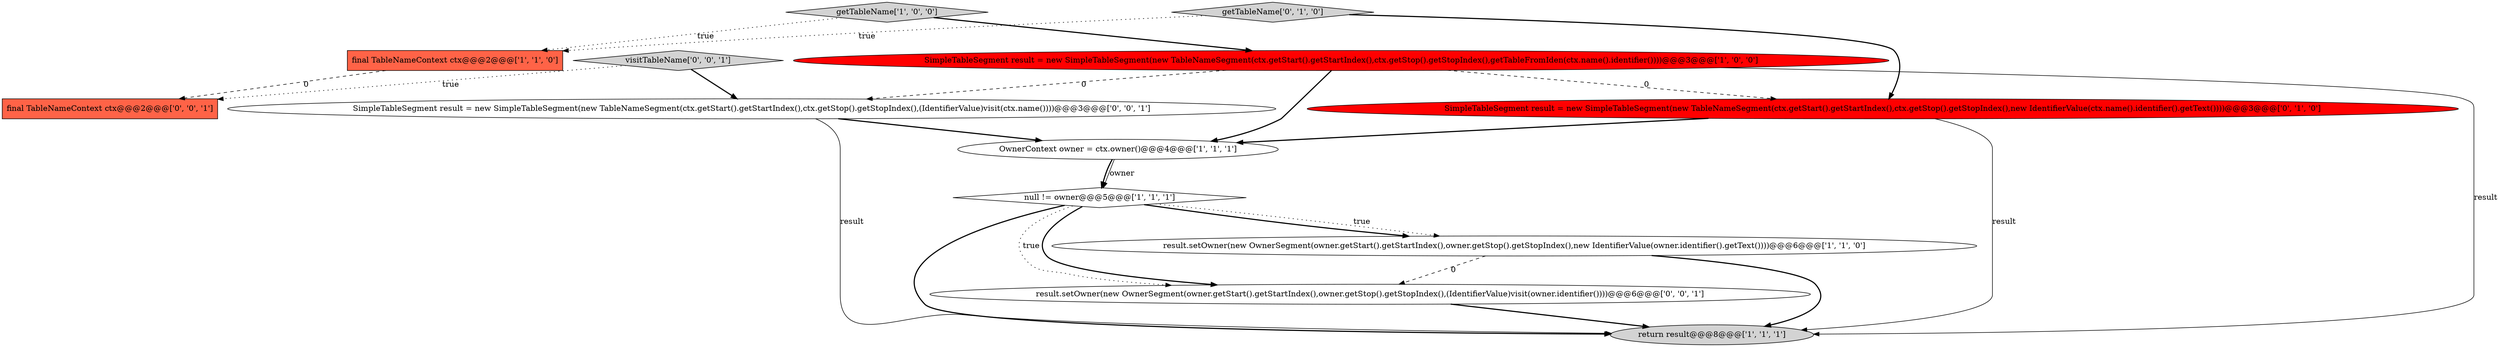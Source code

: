 digraph {
2 [style = filled, label = "return result@@@8@@@['1', '1', '1']", fillcolor = lightgray, shape = ellipse image = "AAA0AAABBB1BBB"];
7 [style = filled, label = "SimpleTableSegment result = new SimpleTableSegment(new TableNameSegment(ctx.getStart().getStartIndex(),ctx.getStop().getStopIndex(),new IdentifierValue(ctx.name().identifier().getText())))@@@3@@@['0', '1', '0']", fillcolor = red, shape = ellipse image = "AAA1AAABBB2BBB"];
8 [style = filled, label = "getTableName['0', '1', '0']", fillcolor = lightgray, shape = diamond image = "AAA0AAABBB2BBB"];
11 [style = filled, label = "final TableNameContext ctx@@@2@@@['0', '0', '1']", fillcolor = tomato, shape = box image = "AAA0AAABBB3BBB"];
9 [style = filled, label = "visitTableName['0', '0', '1']", fillcolor = lightgray, shape = diamond image = "AAA0AAABBB3BBB"];
12 [style = filled, label = "result.setOwner(new OwnerSegment(owner.getStart().getStartIndex(),owner.getStop().getStopIndex(),(IdentifierValue)visit(owner.identifier())))@@@6@@@['0', '0', '1']", fillcolor = white, shape = ellipse image = "AAA0AAABBB3BBB"];
0 [style = filled, label = "getTableName['1', '0', '0']", fillcolor = lightgray, shape = diamond image = "AAA0AAABBB1BBB"];
5 [style = filled, label = "SimpleTableSegment result = new SimpleTableSegment(new TableNameSegment(ctx.getStart().getStartIndex(),ctx.getStop().getStopIndex(),getTableFromIden(ctx.name().identifier())))@@@3@@@['1', '0', '0']", fillcolor = red, shape = ellipse image = "AAA1AAABBB1BBB"];
4 [style = filled, label = "final TableNameContext ctx@@@2@@@['1', '1', '0']", fillcolor = tomato, shape = box image = "AAA0AAABBB1BBB"];
1 [style = filled, label = "result.setOwner(new OwnerSegment(owner.getStart().getStartIndex(),owner.getStop().getStopIndex(),new IdentifierValue(owner.identifier().getText())))@@@6@@@['1', '1', '0']", fillcolor = white, shape = ellipse image = "AAA0AAABBB1BBB"];
10 [style = filled, label = "SimpleTableSegment result = new SimpleTableSegment(new TableNameSegment(ctx.getStart().getStartIndex(),ctx.getStop().getStopIndex(),(IdentifierValue)visit(ctx.name())))@@@3@@@['0', '0', '1']", fillcolor = white, shape = ellipse image = "AAA0AAABBB3BBB"];
3 [style = filled, label = "null != owner@@@5@@@['1', '1', '1']", fillcolor = white, shape = diamond image = "AAA0AAABBB1BBB"];
6 [style = filled, label = "OwnerContext owner = ctx.owner()@@@4@@@['1', '1', '1']", fillcolor = white, shape = ellipse image = "AAA0AAABBB1BBB"];
6->3 [style = bold, label=""];
3->1 [style = bold, label=""];
5->2 [style = solid, label="result"];
9->11 [style = dotted, label="true"];
0->4 [style = dotted, label="true"];
3->12 [style = bold, label=""];
9->10 [style = bold, label=""];
10->6 [style = bold, label=""];
8->4 [style = dotted, label="true"];
8->7 [style = bold, label=""];
1->12 [style = dashed, label="0"];
12->2 [style = bold, label=""];
5->6 [style = bold, label=""];
3->2 [style = bold, label=""];
5->10 [style = dashed, label="0"];
6->3 [style = solid, label="owner"];
3->12 [style = dotted, label="true"];
7->6 [style = bold, label=""];
1->2 [style = bold, label=""];
4->11 [style = dashed, label="0"];
5->7 [style = dashed, label="0"];
10->2 [style = solid, label="result"];
7->2 [style = solid, label="result"];
3->1 [style = dotted, label="true"];
0->5 [style = bold, label=""];
}
